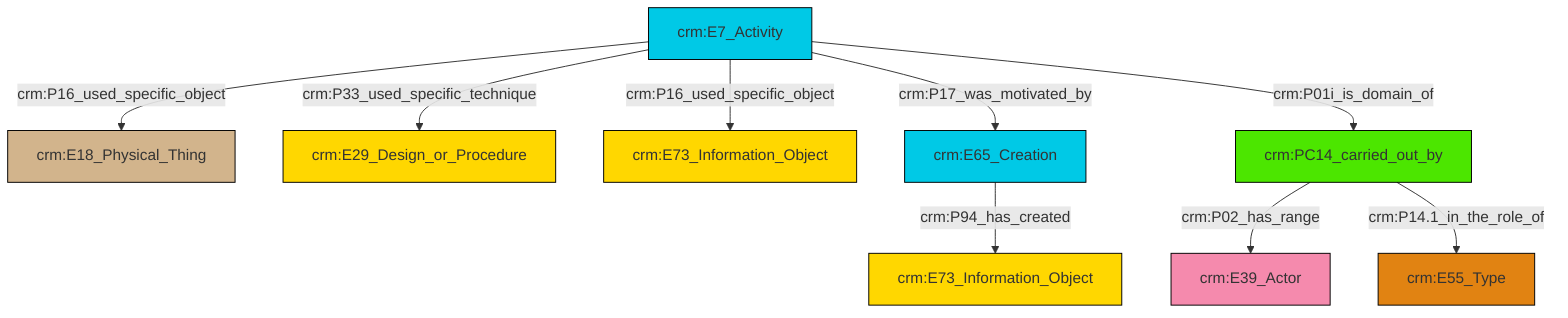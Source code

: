 graph TD
classDef Literal fill:#f2f2f2,stroke:#000000;
classDef CRM_Entity fill:#FFFFFF,stroke:#000000;
classDef Temporal_Entity fill:#00C9E6, stroke:#000000;
classDef Type fill:#E18312, stroke:#000000;
classDef Time-Span fill:#2C9C91, stroke:#000000;
classDef Appellation fill:#FFEB7F, stroke:#000000;
classDef Place fill:#008836, stroke:#000000;
classDef Persistent_Item fill:#B266B2, stroke:#000000;
classDef Conceptual_Object fill:#FFD700, stroke:#000000;
classDef Physical_Thing fill:#D2B48C, stroke:#000000;
classDef Actor fill:#f58aad, stroke:#000000;
classDef PC_Classes fill:#4ce600, stroke:#000000;
classDef Multi fill:#cccccc,stroke:#000000;

2["crm:E7_Activity"]:::Temporal_Entity -->|crm:P16_used_specific_object| 0["crm:E18_Physical_Thing"]:::Physical_Thing
2["crm:E7_Activity"]:::Temporal_Entity -->|crm:P16_used_specific_object| 8["crm:E73_Information_Object"]:::Conceptual_Object
9["crm:PC14_carried_out_by"]:::PC_Classes -->|crm:P02_has_range| 10["crm:E39_Actor"]:::Actor
2["crm:E7_Activity"]:::Temporal_Entity -->|crm:P17_was_motivated_by| 11["crm:E65_Creation"]:::Temporal_Entity
2["crm:E7_Activity"]:::Temporal_Entity -->|crm:P01i_is_domain_of| 9["crm:PC14_carried_out_by"]:::PC_Classes
9["crm:PC14_carried_out_by"]:::PC_Classes -->|crm:P14.1_in_the_role_of| 15["crm:E55_Type"]:::Type
2["crm:E7_Activity"]:::Temporal_Entity -->|crm:P33_used_specific_technique| 6["crm:E29_Design_or_Procedure"]:::Conceptual_Object
11["crm:E65_Creation"]:::Temporal_Entity -->|crm:P94_has_created| 4["crm:E73_Information_Object"]:::Conceptual_Object